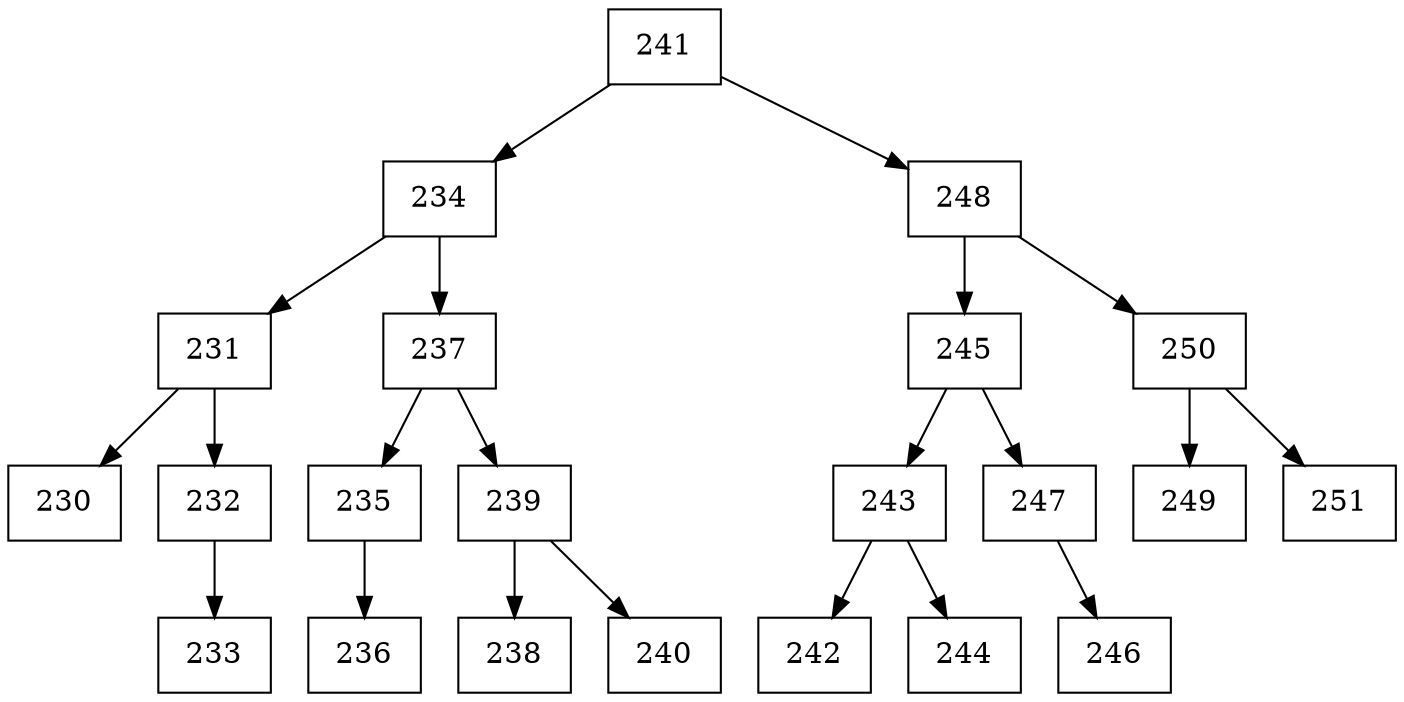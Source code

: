 digraph grafico{
rankdir=UD 
node[shape=box] 
concentrate=true 
nodo241[ shape=record, label ="241"];
nodo234[ shape=record, label ="234"];
nodo231[ shape=record, label ="231"];
nodo230[ shape=record, label ="230"];
nodo231->nodo230
nodo232[ shape=record, label ="232"];
nodo233[ shape=record, label ="233"];
nodo232->nodo233
nodo231->nodo232
nodo234->nodo231
nodo237[ shape=record, label ="237"];
nodo235[ shape=record, label ="235"];
nodo236[ shape=record, label ="236"];
nodo235->nodo236
nodo237->nodo235
nodo239[ shape=record, label ="239"];
nodo238[ shape=record, label ="238"];
nodo239->nodo238
nodo240[ shape=record, label ="240"];
nodo239->nodo240
nodo237->nodo239
nodo234->nodo237
nodo241->nodo234
nodo248[ shape=record, label ="248"];
nodo245[ shape=record, label ="245"];
nodo243[ shape=record, label ="243"];
nodo242[ shape=record, label ="242"];
nodo243->nodo242
nodo244[ shape=record, label ="244"];
nodo243->nodo244
nodo245->nodo243
nodo247[ shape=record, label ="247"];
nodo246[ shape=record, label ="246"];
nodo247->nodo246
nodo245->nodo247
nodo248->nodo245
nodo250[ shape=record, label ="250"];
nodo249[ shape=record, label ="249"];
nodo250->nodo249
nodo251[ shape=record, label ="251"];
nodo250->nodo251
nodo248->nodo250
nodo241->nodo248
}